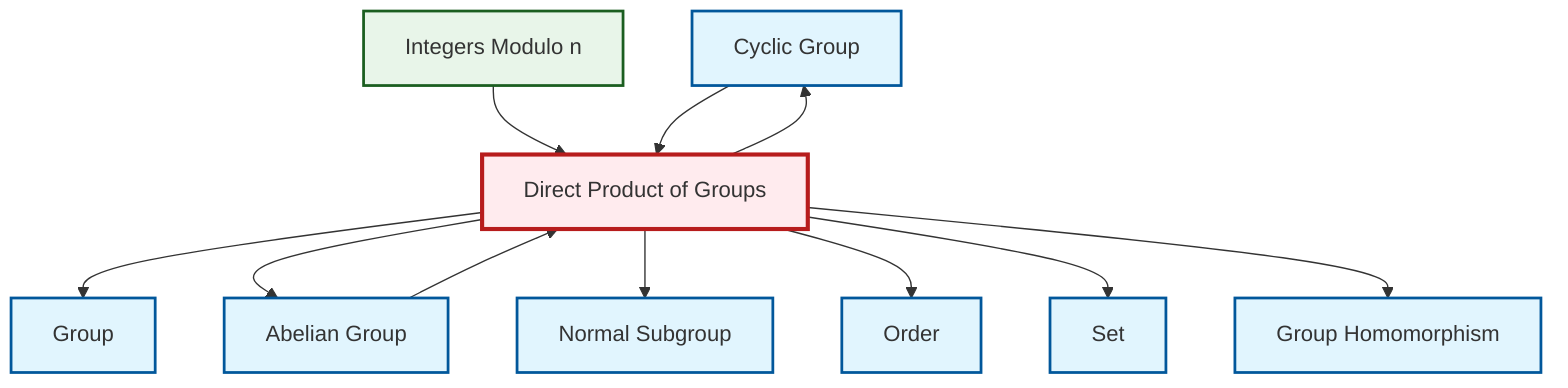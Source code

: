 graph TD
    classDef definition fill:#e1f5fe,stroke:#01579b,stroke-width:2px
    classDef theorem fill:#f3e5f5,stroke:#4a148c,stroke-width:2px
    classDef axiom fill:#fff3e0,stroke:#e65100,stroke-width:2px
    classDef example fill:#e8f5e9,stroke:#1b5e20,stroke-width:2px
    classDef current fill:#ffebee,stroke:#b71c1c,stroke-width:3px
    def-homomorphism["Group Homomorphism"]:::definition
    def-set["Set"]:::definition
    def-cyclic-group["Cyclic Group"]:::definition
    def-group["Group"]:::definition
    def-direct-product["Direct Product of Groups"]:::definition
    ex-quotient-integers-mod-n["Integers Modulo n"]:::example
    def-normal-subgroup["Normal Subgroup"]:::definition
    def-order["Order"]:::definition
    def-abelian-group["Abelian Group"]:::definition
    def-direct-product --> def-group
    ex-quotient-integers-mod-n --> def-direct-product
    def-direct-product --> def-abelian-group
    def-direct-product --> def-normal-subgroup
    def-direct-product --> def-cyclic-group
    def-direct-product --> def-order
    def-direct-product --> def-set
    def-direct-product --> def-homomorphism
    def-abelian-group --> def-direct-product
    def-cyclic-group --> def-direct-product
    class def-direct-product current
